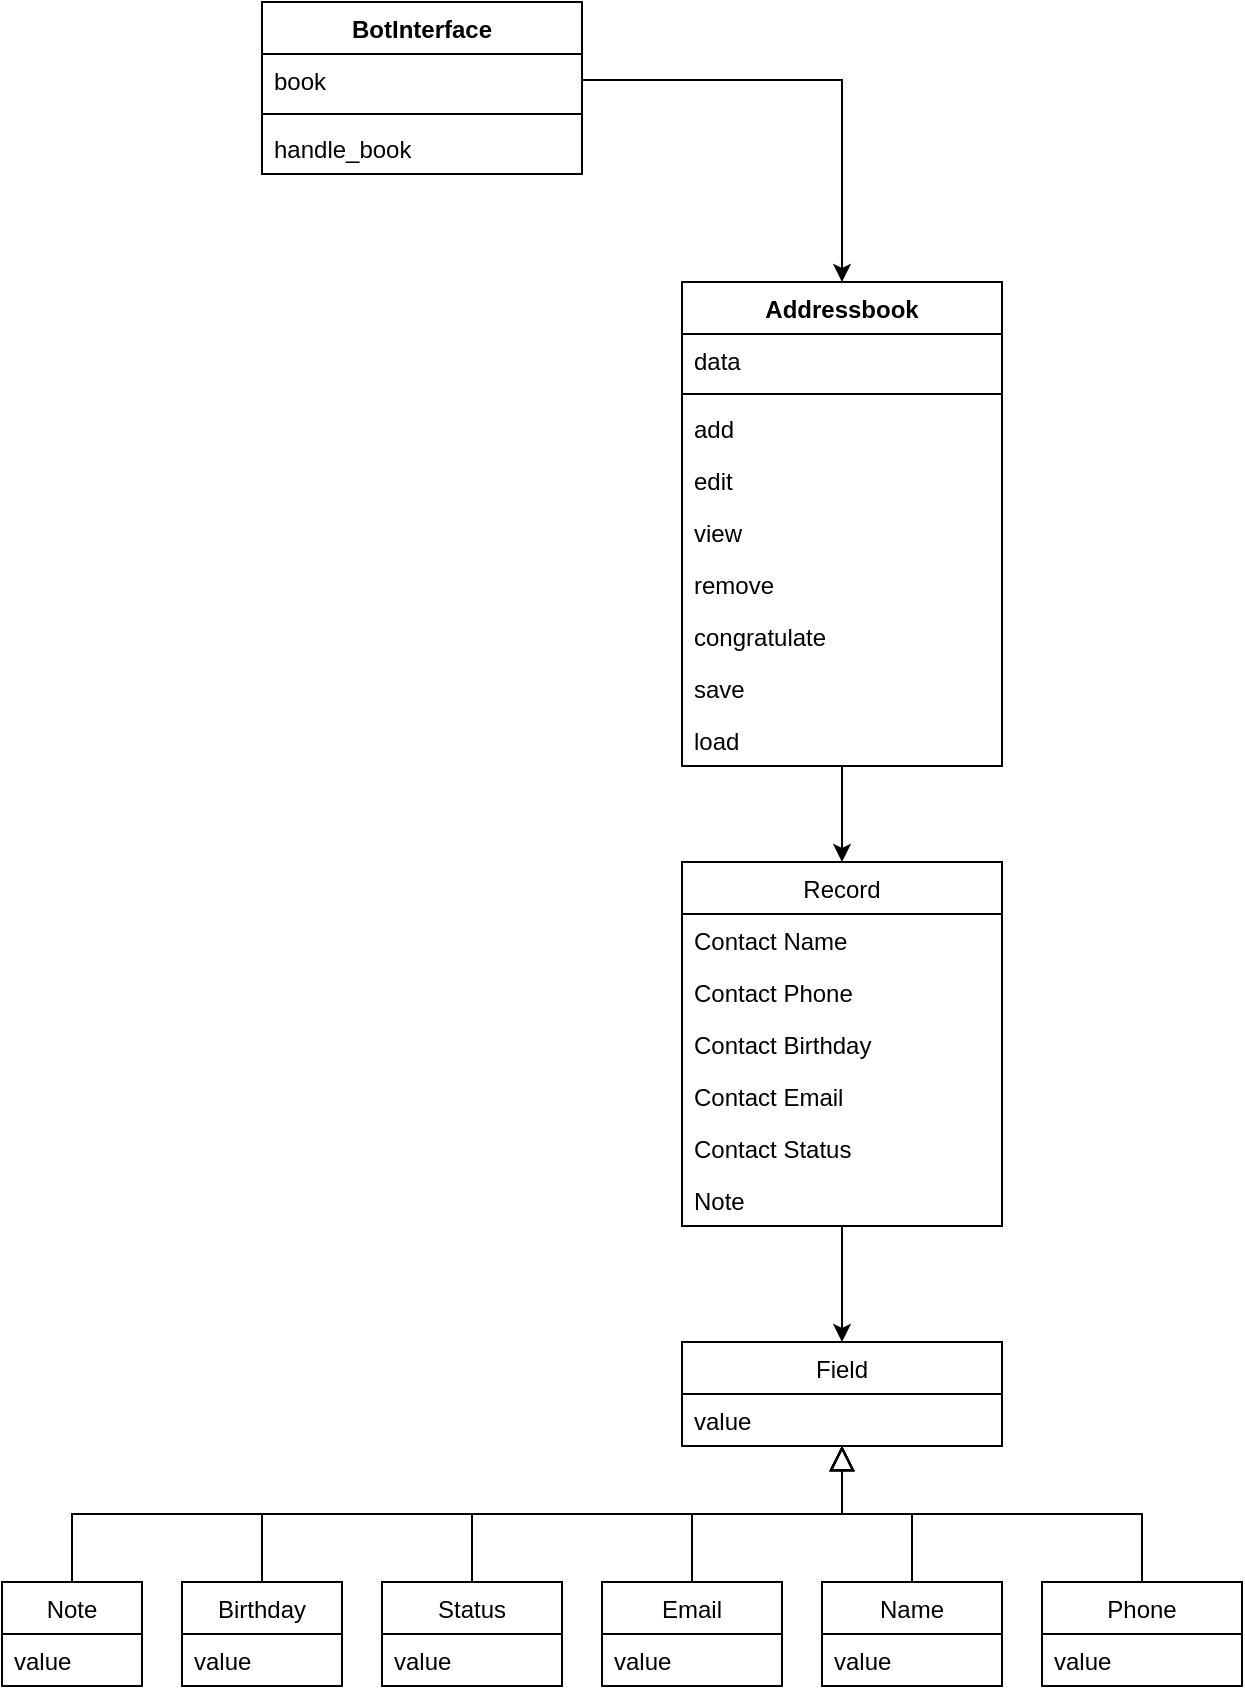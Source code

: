 <mxfile version="14.5.1" type="device"><diagram id="XFCsnukgUqmjx98JGlHN" name="Page-1"><mxGraphModel dx="1086" dy="806" grid="1" gridSize="10" guides="1" tooltips="1" connect="1" arrows="1" fold="1" page="1" pageScale="1" pageWidth="827" pageHeight="1169" math="0" shadow="0"><root><mxCell id="0"/><mxCell id="1" parent="0"/><mxCell id="pqLXGb43b8qJflqVE69k-1" value="BotInterface" style="swimlane;fontStyle=1;align=center;verticalAlign=top;childLayout=stackLayout;horizontal=1;startSize=26;horizontalStack=0;resizeParent=1;resizeParentMax=0;resizeLast=0;collapsible=1;marginBottom=0;" vertex="1" parent="1"><mxGeometry x="320" y="50" width="160" height="86" as="geometry"/></mxCell><mxCell id="pqLXGb43b8qJflqVE69k-2" value="book" style="text;strokeColor=none;fillColor=none;align=left;verticalAlign=top;spacingLeft=4;spacingRight=4;overflow=hidden;rotatable=0;points=[[0,0.5],[1,0.5]];portConstraint=eastwest;" vertex="1" parent="pqLXGb43b8qJflqVE69k-1"><mxGeometry y="26" width="160" height="26" as="geometry"/></mxCell><mxCell id="pqLXGb43b8qJflqVE69k-3" value="" style="line;strokeWidth=1;fillColor=none;align=left;verticalAlign=middle;spacingTop=-1;spacingLeft=3;spacingRight=3;rotatable=0;labelPosition=right;points=[];portConstraint=eastwest;" vertex="1" parent="pqLXGb43b8qJflqVE69k-1"><mxGeometry y="52" width="160" height="8" as="geometry"/></mxCell><mxCell id="pqLXGb43b8qJflqVE69k-4" value="handle_book" style="text;strokeColor=none;fillColor=none;align=left;verticalAlign=top;spacingLeft=4;spacingRight=4;overflow=hidden;rotatable=0;points=[[0,0.5],[1,0.5]];portConstraint=eastwest;" vertex="1" parent="pqLXGb43b8qJflqVE69k-1"><mxGeometry y="60" width="160" height="26" as="geometry"/></mxCell><mxCell id="pqLXGb43b8qJflqVE69k-61" style="edgeStyle=orthogonalEdgeStyle;rounded=0;orthogonalLoop=1;jettySize=auto;html=1;entryX=0.5;entryY=0;entryDx=0;entryDy=0;" edge="1" parent="1" source="pqLXGb43b8qJflqVE69k-5" target="pqLXGb43b8qJflqVE69k-16"><mxGeometry relative="1" as="geometry"/></mxCell><mxCell id="pqLXGb43b8qJflqVE69k-5" value="Addressbook" style="swimlane;fontStyle=1;align=center;verticalAlign=top;childLayout=stackLayout;horizontal=1;startSize=26;horizontalStack=0;resizeParent=1;resizeParentMax=0;resizeLast=0;collapsible=1;marginBottom=0;" vertex="1" parent="1"><mxGeometry x="530" y="190" width="160" height="242" as="geometry"/></mxCell><mxCell id="pqLXGb43b8qJflqVE69k-6" value="data" style="text;strokeColor=none;fillColor=none;align=left;verticalAlign=top;spacingLeft=4;spacingRight=4;overflow=hidden;rotatable=0;points=[[0,0.5],[1,0.5]];portConstraint=eastwest;" vertex="1" parent="pqLXGb43b8qJflqVE69k-5"><mxGeometry y="26" width="160" height="26" as="geometry"/></mxCell><mxCell id="pqLXGb43b8qJflqVE69k-7" value="" style="line;strokeWidth=1;fillColor=none;align=left;verticalAlign=middle;spacingTop=-1;spacingLeft=3;spacingRight=3;rotatable=0;labelPosition=right;points=[];portConstraint=eastwest;" vertex="1" parent="pqLXGb43b8qJflqVE69k-5"><mxGeometry y="52" width="160" height="8" as="geometry"/></mxCell><mxCell id="pqLXGb43b8qJflqVE69k-11" value="add" style="text;strokeColor=none;fillColor=none;align=left;verticalAlign=top;spacingLeft=4;spacingRight=4;overflow=hidden;rotatable=0;points=[[0,0.5],[1,0.5]];portConstraint=eastwest;" vertex="1" parent="pqLXGb43b8qJflqVE69k-5"><mxGeometry y="60" width="160" height="26" as="geometry"/></mxCell><mxCell id="pqLXGb43b8qJflqVE69k-12" value="edit" style="text;strokeColor=none;fillColor=none;align=left;verticalAlign=top;spacingLeft=4;spacingRight=4;overflow=hidden;rotatable=0;points=[[0,0.5],[1,0.5]];portConstraint=eastwest;" vertex="1" parent="pqLXGb43b8qJflqVE69k-5"><mxGeometry y="86" width="160" height="26" as="geometry"/></mxCell><mxCell id="pqLXGb43b8qJflqVE69k-10" value="view" style="text;strokeColor=none;fillColor=none;align=left;verticalAlign=top;spacingLeft=4;spacingRight=4;overflow=hidden;rotatable=0;points=[[0,0.5],[1,0.5]];portConstraint=eastwest;" vertex="1" parent="pqLXGb43b8qJflqVE69k-5"><mxGeometry y="112" width="160" height="26" as="geometry"/></mxCell><mxCell id="pqLXGb43b8qJflqVE69k-14" value="remove" style="text;strokeColor=none;fillColor=none;align=left;verticalAlign=top;spacingLeft=4;spacingRight=4;overflow=hidden;rotatable=0;points=[[0,0.5],[1,0.5]];portConstraint=eastwest;" vertex="1" parent="pqLXGb43b8qJflqVE69k-5"><mxGeometry y="138" width="160" height="26" as="geometry"/></mxCell><mxCell id="pqLXGb43b8qJflqVE69k-13" value="congratulate" style="text;strokeColor=none;fillColor=none;align=left;verticalAlign=top;spacingLeft=4;spacingRight=4;overflow=hidden;rotatable=0;points=[[0,0.5],[1,0.5]];portConstraint=eastwest;" vertex="1" parent="pqLXGb43b8qJflqVE69k-5"><mxGeometry y="164" width="160" height="26" as="geometry"/></mxCell><mxCell id="pqLXGb43b8qJflqVE69k-15" value="save" style="text;strokeColor=none;fillColor=none;align=left;verticalAlign=top;spacingLeft=4;spacingRight=4;overflow=hidden;rotatable=0;points=[[0,0.5],[1,0.5]];portConstraint=eastwest;" vertex="1" parent="pqLXGb43b8qJflqVE69k-5"><mxGeometry y="190" width="160" height="26" as="geometry"/></mxCell><mxCell id="pqLXGb43b8qJflqVE69k-9" value="load" style="text;strokeColor=none;fillColor=none;align=left;verticalAlign=top;spacingLeft=4;spacingRight=4;overflow=hidden;rotatable=0;points=[[0,0.5],[1,0.5]];portConstraint=eastwest;" vertex="1" parent="pqLXGb43b8qJflqVE69k-5"><mxGeometry y="216" width="160" height="26" as="geometry"/></mxCell><mxCell id="pqLXGb43b8qJflqVE69k-62" style="edgeStyle=orthogonalEdgeStyle;rounded=0;orthogonalLoop=1;jettySize=auto;html=1;entryX=0.5;entryY=0;entryDx=0;entryDy=0;" edge="1" parent="1" source="pqLXGb43b8qJflqVE69k-16" target="pqLXGb43b8qJflqVE69k-23"><mxGeometry relative="1" as="geometry"/></mxCell><mxCell id="pqLXGb43b8qJflqVE69k-16" value="Record" style="swimlane;fontStyle=0;childLayout=stackLayout;horizontal=1;startSize=26;fillColor=none;horizontalStack=0;resizeParent=1;resizeParentMax=0;resizeLast=0;collapsible=1;marginBottom=0;" vertex="1" parent="1"><mxGeometry x="530" y="480" width="160" height="182" as="geometry"/></mxCell><mxCell id="pqLXGb43b8qJflqVE69k-17" value="Contact Name" style="text;strokeColor=none;fillColor=none;align=left;verticalAlign=top;spacingLeft=4;spacingRight=4;overflow=hidden;rotatable=0;points=[[0,0.5],[1,0.5]];portConstraint=eastwest;" vertex="1" parent="pqLXGb43b8qJflqVE69k-16"><mxGeometry y="26" width="160" height="26" as="geometry"/></mxCell><mxCell id="pqLXGb43b8qJflqVE69k-18" value="Contact Phone" style="text;strokeColor=none;fillColor=none;align=left;verticalAlign=top;spacingLeft=4;spacingRight=4;overflow=hidden;rotatable=0;points=[[0,0.5],[1,0.5]];portConstraint=eastwest;" vertex="1" parent="pqLXGb43b8qJflqVE69k-16"><mxGeometry y="52" width="160" height="26" as="geometry"/></mxCell><mxCell id="pqLXGb43b8qJflqVE69k-21" value="Contact Birthday" style="text;strokeColor=none;fillColor=none;align=left;verticalAlign=top;spacingLeft=4;spacingRight=4;overflow=hidden;rotatable=0;points=[[0,0.5],[1,0.5]];portConstraint=eastwest;" vertex="1" parent="pqLXGb43b8qJflqVE69k-16"><mxGeometry y="78" width="160" height="26" as="geometry"/></mxCell><mxCell id="pqLXGb43b8qJflqVE69k-19" value="Contact Email" style="text;strokeColor=none;fillColor=none;align=left;verticalAlign=top;spacingLeft=4;spacingRight=4;overflow=hidden;rotatable=0;points=[[0,0.5],[1,0.5]];portConstraint=eastwest;" vertex="1" parent="pqLXGb43b8qJflqVE69k-16"><mxGeometry y="104" width="160" height="26" as="geometry"/></mxCell><mxCell id="pqLXGb43b8qJflqVE69k-20" value="Contact Status" style="text;strokeColor=none;fillColor=none;align=left;verticalAlign=top;spacingLeft=4;spacingRight=4;overflow=hidden;rotatable=0;points=[[0,0.5],[1,0.5]];portConstraint=eastwest;" vertex="1" parent="pqLXGb43b8qJflqVE69k-16"><mxGeometry y="130" width="160" height="26" as="geometry"/></mxCell><mxCell id="pqLXGb43b8qJflqVE69k-22" value="Note" style="text;strokeColor=none;fillColor=none;align=left;verticalAlign=top;spacingLeft=4;spacingRight=4;overflow=hidden;rotatable=0;points=[[0,0.5],[1,0.5]];portConstraint=eastwest;" vertex="1" parent="pqLXGb43b8qJflqVE69k-16"><mxGeometry y="156" width="160" height="26" as="geometry"/></mxCell><mxCell id="pqLXGb43b8qJflqVE69k-23" value="Field" style="swimlane;fontStyle=0;childLayout=stackLayout;horizontal=1;startSize=26;fillColor=none;horizontalStack=0;resizeParent=1;resizeParentMax=0;resizeLast=0;collapsible=1;marginBottom=0;" vertex="1" parent="1"><mxGeometry x="530" y="720" width="160" height="52" as="geometry"/></mxCell><mxCell id="pqLXGb43b8qJflqVE69k-24" value="value" style="text;strokeColor=none;fillColor=none;align=left;verticalAlign=top;spacingLeft=4;spacingRight=4;overflow=hidden;rotatable=0;points=[[0,0.5],[1,0.5]];portConstraint=eastwest;" vertex="1" parent="pqLXGb43b8qJflqVE69k-23"><mxGeometry y="26" width="160" height="26" as="geometry"/></mxCell><mxCell id="pqLXGb43b8qJflqVE69k-27" value="Birthday" style="swimlane;fontStyle=0;childLayout=stackLayout;horizontal=1;startSize=26;fillColor=none;horizontalStack=0;resizeParent=1;resizeParentMax=0;resizeLast=0;collapsible=1;marginBottom=0;" vertex="1" parent="1"><mxGeometry x="280" y="840" width="80" height="52" as="geometry"/></mxCell><mxCell id="pqLXGb43b8qJflqVE69k-28" value="value" style="text;strokeColor=none;fillColor=none;align=left;verticalAlign=top;spacingLeft=4;spacingRight=4;overflow=hidden;rotatable=0;points=[[0,0.5],[1,0.5]];portConstraint=eastwest;" vertex="1" parent="pqLXGb43b8qJflqVE69k-27"><mxGeometry y="26" width="80" height="26" as="geometry"/></mxCell><mxCell id="pqLXGb43b8qJflqVE69k-31" value="Note" style="swimlane;fontStyle=0;childLayout=stackLayout;horizontal=1;startSize=26;fillColor=none;horizontalStack=0;resizeParent=1;resizeParentMax=0;resizeLast=0;collapsible=1;marginBottom=0;" vertex="1" parent="1"><mxGeometry x="190" y="840" width="70" height="52" as="geometry"/></mxCell><mxCell id="pqLXGb43b8qJflqVE69k-32" value="value" style="text;strokeColor=none;fillColor=none;align=left;verticalAlign=top;spacingLeft=4;spacingRight=4;overflow=hidden;rotatable=0;points=[[0,0.5],[1,0.5]];portConstraint=eastwest;" vertex="1" parent="pqLXGb43b8qJflqVE69k-31"><mxGeometry y="26" width="70" height="26" as="geometry"/></mxCell><mxCell id="pqLXGb43b8qJflqVE69k-35" value="Phone" style="swimlane;fontStyle=0;childLayout=stackLayout;horizontal=1;startSize=26;fillColor=none;horizontalStack=0;resizeParent=1;resizeParentMax=0;resizeLast=0;collapsible=1;marginBottom=0;" vertex="1" parent="1"><mxGeometry x="710" y="840" width="100" height="52" as="geometry"/></mxCell><mxCell id="pqLXGb43b8qJflqVE69k-37" value="value" style="text;strokeColor=none;fillColor=none;align=left;verticalAlign=top;spacingLeft=4;spacingRight=4;overflow=hidden;rotatable=0;points=[[0,0.5],[1,0.5]];portConstraint=eastwest;" vertex="1" parent="pqLXGb43b8qJflqVE69k-35"><mxGeometry y="26" width="100" height="26" as="geometry"/></mxCell><mxCell id="pqLXGb43b8qJflqVE69k-39" value="Status" style="swimlane;fontStyle=0;childLayout=stackLayout;horizontal=1;startSize=26;fillColor=none;horizontalStack=0;resizeParent=1;resizeParentMax=0;resizeLast=0;collapsible=1;marginBottom=0;" vertex="1" parent="1"><mxGeometry x="380" y="840" width="90" height="52" as="geometry"/></mxCell><mxCell id="pqLXGb43b8qJflqVE69k-42" value="value" style="text;strokeColor=none;fillColor=none;align=left;verticalAlign=top;spacingLeft=4;spacingRight=4;overflow=hidden;rotatable=0;points=[[0,0.5],[1,0.5]];portConstraint=eastwest;" vertex="1" parent="pqLXGb43b8qJflqVE69k-39"><mxGeometry y="26" width="90" height="26" as="geometry"/></mxCell><mxCell id="pqLXGb43b8qJflqVE69k-43" value="Email" style="swimlane;fontStyle=0;childLayout=stackLayout;horizontal=1;startSize=26;fillColor=none;horizontalStack=0;resizeParent=1;resizeParentMax=0;resizeLast=0;collapsible=1;marginBottom=0;" vertex="1" parent="1"><mxGeometry x="490" y="840" width="90" height="52" as="geometry"/></mxCell><mxCell id="pqLXGb43b8qJflqVE69k-44" value="value" style="text;strokeColor=none;fillColor=none;align=left;verticalAlign=top;spacingLeft=4;spacingRight=4;overflow=hidden;rotatable=0;points=[[0,0.5],[1,0.5]];portConstraint=eastwest;" vertex="1" parent="pqLXGb43b8qJflqVE69k-43"><mxGeometry y="26" width="90" height="26" as="geometry"/></mxCell><mxCell id="pqLXGb43b8qJflqVE69k-47" value="Name" style="swimlane;fontStyle=0;childLayout=stackLayout;horizontal=1;startSize=26;fillColor=none;horizontalStack=0;resizeParent=1;resizeParentMax=0;resizeLast=0;collapsible=1;marginBottom=0;" vertex="1" parent="1"><mxGeometry x="600" y="840" width="90" height="52" as="geometry"/></mxCell><mxCell id="pqLXGb43b8qJflqVE69k-48" value="value" style="text;strokeColor=none;fillColor=none;align=left;verticalAlign=top;spacingLeft=4;spacingRight=4;overflow=hidden;rotatable=0;points=[[0,0.5],[1,0.5]];portConstraint=eastwest;" vertex="1" parent="pqLXGb43b8qJflqVE69k-47"><mxGeometry y="26" width="90" height="26" as="geometry"/></mxCell><mxCell id="pqLXGb43b8qJflqVE69k-51" value="" style="endArrow=block;endSize=10;endFill=0;shadow=0;strokeWidth=1;rounded=0;edgeStyle=elbowEdgeStyle;elbow=vertical;" edge="1" parent="1" source="pqLXGb43b8qJflqVE69k-35" target="pqLXGb43b8qJflqVE69k-23"><mxGeometry width="160" relative="1" as="geometry"><mxPoint x="720" y="874" as="sourcePoint"/><mxPoint x="610" y="772" as="targetPoint"/></mxGeometry></mxCell><mxCell id="pqLXGb43b8qJflqVE69k-52" value="" style="endArrow=block;endSize=10;endFill=0;shadow=0;strokeWidth=1;rounded=0;edgeStyle=elbowEdgeStyle;elbow=vertical;exitX=0.5;exitY=0;exitDx=0;exitDy=0;" edge="1" parent="1" source="pqLXGb43b8qJflqVE69k-47" target="pqLXGb43b8qJflqVE69k-23"><mxGeometry width="160" relative="1" as="geometry"><mxPoint x="480" y="764" as="sourcePoint"/><mxPoint x="370" y="662" as="targetPoint"/></mxGeometry></mxCell><mxCell id="pqLXGb43b8qJflqVE69k-53" value="" style="endArrow=block;endSize=10;endFill=0;shadow=0;strokeWidth=1;rounded=0;edgeStyle=elbowEdgeStyle;elbow=vertical;exitX=0.5;exitY=0;exitDx=0;exitDy=0;" edge="1" parent="1" source="pqLXGb43b8qJflqVE69k-43" target="pqLXGb43b8qJflqVE69k-23"><mxGeometry width="160" relative="1" as="geometry"><mxPoint x="430" y="380" as="sourcePoint"/><mxPoint x="320" y="278" as="targetPoint"/></mxGeometry></mxCell><mxCell id="pqLXGb43b8qJflqVE69k-54" value="" style="endArrow=block;endSize=10;endFill=0;shadow=0;strokeWidth=1;rounded=0;edgeStyle=elbowEdgeStyle;elbow=vertical;exitX=0.5;exitY=0;exitDx=0;exitDy=0;" edge="1" parent="1" source="pqLXGb43b8qJflqVE69k-39" target="pqLXGb43b8qJflqVE69k-23"><mxGeometry width="160" relative="1" as="geometry"><mxPoint x="440" y="390" as="sourcePoint"/><mxPoint x="330" y="288" as="targetPoint"/></mxGeometry></mxCell><mxCell id="pqLXGb43b8qJflqVE69k-55" value="" style="endArrow=block;endSize=10;endFill=0;shadow=0;strokeWidth=1;rounded=0;edgeStyle=elbowEdgeStyle;elbow=vertical;exitX=0.5;exitY=0;exitDx=0;exitDy=0;" edge="1" parent="1" source="pqLXGb43b8qJflqVE69k-27" target="pqLXGb43b8qJflqVE69k-23"><mxGeometry width="160" relative="1" as="geometry"><mxPoint x="450" y="400" as="sourcePoint"/><mxPoint x="340" y="298" as="targetPoint"/></mxGeometry></mxCell><mxCell id="pqLXGb43b8qJflqVE69k-56" value="" style="endArrow=block;endSize=10;endFill=0;shadow=0;strokeWidth=1;rounded=0;edgeStyle=elbowEdgeStyle;elbow=vertical;exitX=0.5;exitY=0;exitDx=0;exitDy=0;" edge="1" parent="1" source="pqLXGb43b8qJflqVE69k-31" target="pqLXGb43b8qJflqVE69k-23"><mxGeometry width="160" relative="1" as="geometry"><mxPoint x="460" y="410" as="sourcePoint"/><mxPoint x="350" y="308" as="targetPoint"/></mxGeometry></mxCell><mxCell id="pqLXGb43b8qJflqVE69k-60" style="edgeStyle=orthogonalEdgeStyle;rounded=0;orthogonalLoop=1;jettySize=auto;html=1;" edge="1" parent="1" source="pqLXGb43b8qJflqVE69k-2" target="pqLXGb43b8qJflqVE69k-5"><mxGeometry relative="1" as="geometry"/></mxCell></root></mxGraphModel></diagram></mxfile>